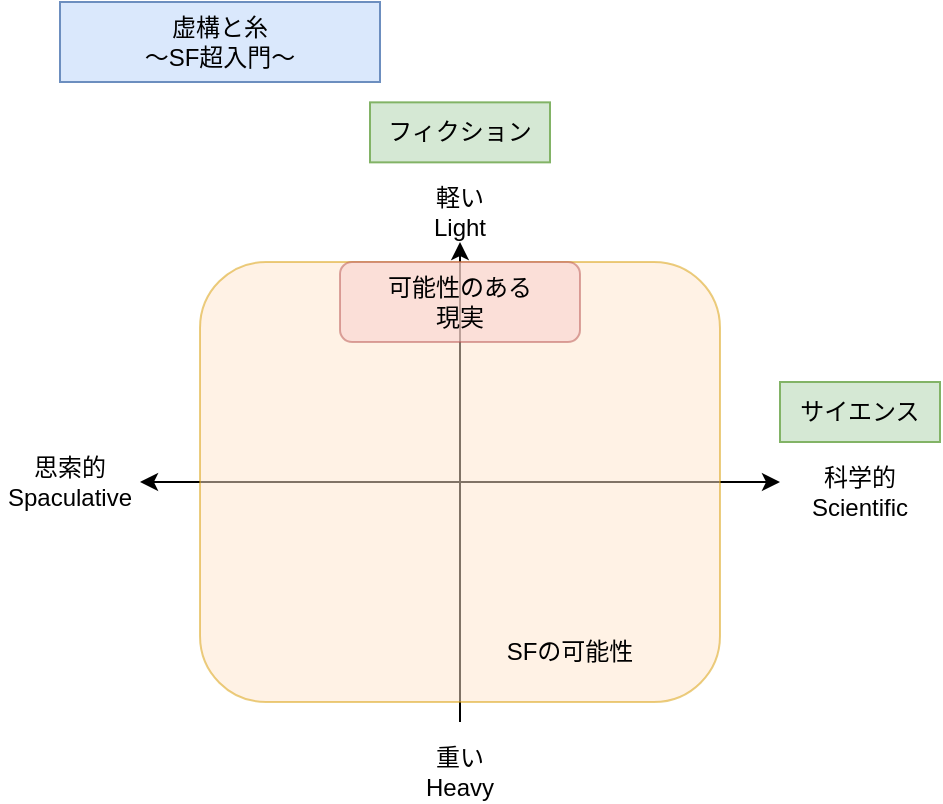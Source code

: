 <mxfile>
    <diagram name="ページ1" id="cP9uIEpzttqN5rxpSAbw">
        <mxGraphModel dx="1013" dy="777" grid="1" gridSize="10" guides="1" tooltips="1" connect="1" arrows="1" fold="1" page="1" pageScale="1" pageWidth="1654" pageHeight="1169" math="0" shadow="0">
            <root>
                <mxCell id="0"/>
                <mxCell id="1" parent="0"/>
                <mxCell id="2H462rarafApNkUSx5-_-1" value="虚構と糸&lt;div&gt;～SF超入門～&lt;/div&gt;" style="text;html=1;align=center;verticalAlign=middle;whiteSpace=wrap;rounded=0;fillColor=#dae8fc;strokeColor=#6c8ebf;" parent="1" vertex="1">
                    <mxGeometry x="120" y="40.0" width="160" height="40" as="geometry"/>
                </mxCell>
                <mxCell id="47" value="" style="endArrow=classic;html=1;" edge="1" parent="1">
                    <mxGeometry width="50" height="50" relative="1" as="geometry">
                        <mxPoint x="320" y="400" as="sourcePoint"/>
                        <mxPoint x="320" y="160" as="targetPoint"/>
                    </mxGeometry>
                </mxCell>
                <mxCell id="48" value="フィクション" style="text;html=1;align=center;verticalAlign=middle;whiteSpace=wrap;rounded=0;fillColor=#d5e8d4;strokeColor=#82b366;" vertex="1" parent="1">
                    <mxGeometry x="275" y="90.18" width="90" height="30" as="geometry"/>
                </mxCell>
                <mxCell id="49" value="軽い&lt;br&gt;Light" style="text;html=1;align=center;verticalAlign=middle;whiteSpace=wrap;rounded=0;" vertex="1" parent="1">
                    <mxGeometry x="290" y="130" width="60" height="30" as="geometry"/>
                </mxCell>
                <mxCell id="50" value="" style="endArrow=classic;html=1;" edge="1" parent="1">
                    <mxGeometry width="50" height="50" relative="1" as="geometry">
                        <mxPoint x="320" y="280" as="sourcePoint"/>
                        <mxPoint x="480" y="280" as="targetPoint"/>
                    </mxGeometry>
                </mxCell>
                <mxCell id="51" value="" style="endArrow=classic;html=1;" edge="1" parent="1">
                    <mxGeometry width="50" height="50" relative="1" as="geometry">
                        <mxPoint x="320" y="280" as="sourcePoint"/>
                        <mxPoint x="160" y="280" as="targetPoint"/>
                    </mxGeometry>
                </mxCell>
                <mxCell id="52" value="重い&lt;div&gt;Heavy&lt;/div&gt;" style="text;html=1;align=center;verticalAlign=middle;whiteSpace=wrap;rounded=0;" vertex="1" parent="1">
                    <mxGeometry x="290" y="410" width="60" height="30" as="geometry"/>
                </mxCell>
                <mxCell id="53" value="サイエンス" style="text;html=1;align=center;verticalAlign=middle;whiteSpace=wrap;rounded=0;fillColor=#d5e8d4;strokeColor=#82b366;" vertex="1" parent="1">
                    <mxGeometry x="480" y="230" width="80" height="30" as="geometry"/>
                </mxCell>
                <mxCell id="54" value="科学的&lt;div&gt;&lt;div&gt;Scientific&lt;/div&gt;&lt;/div&gt;" style="text;html=1;align=center;verticalAlign=middle;whiteSpace=wrap;rounded=0;" vertex="1" parent="1">
                    <mxGeometry x="480" y="270" width="80" height="30" as="geometry"/>
                </mxCell>
                <mxCell id="55" value="思索的&lt;br&gt;&lt;div&gt;Spaculative&lt;/div&gt;" style="text;html=1;align=center;verticalAlign=middle;whiteSpace=wrap;rounded=0;" vertex="1" parent="1">
                    <mxGeometry x="90" y="260" width="70" height="40" as="geometry"/>
                </mxCell>
                <mxCell id="63" value="" style="rounded=1;whiteSpace=wrap;html=1;opacity=50;fillColor=#ffe6cc;strokeColor=#d79b00;" vertex="1" parent="1">
                    <mxGeometry x="190" y="170" width="260" height="220" as="geometry"/>
                </mxCell>
                <mxCell id="62" value="可能性のある&lt;div&gt;現実&lt;/div&gt;" style="rounded=1;whiteSpace=wrap;html=1;opacity=50;fillColor=#f8cecc;strokeColor=#b85450;" vertex="1" parent="1">
                    <mxGeometry x="260" y="170" width="120" height="40" as="geometry"/>
                </mxCell>
                <mxCell id="64" value="SFの可能性" style="text;html=1;align=center;verticalAlign=middle;whiteSpace=wrap;rounded=0;" vertex="1" parent="1">
                    <mxGeometry x="330" y="350" width="90" height="30" as="geometry"/>
                </mxCell>
            </root>
        </mxGraphModel>
    </diagram>
</mxfile>